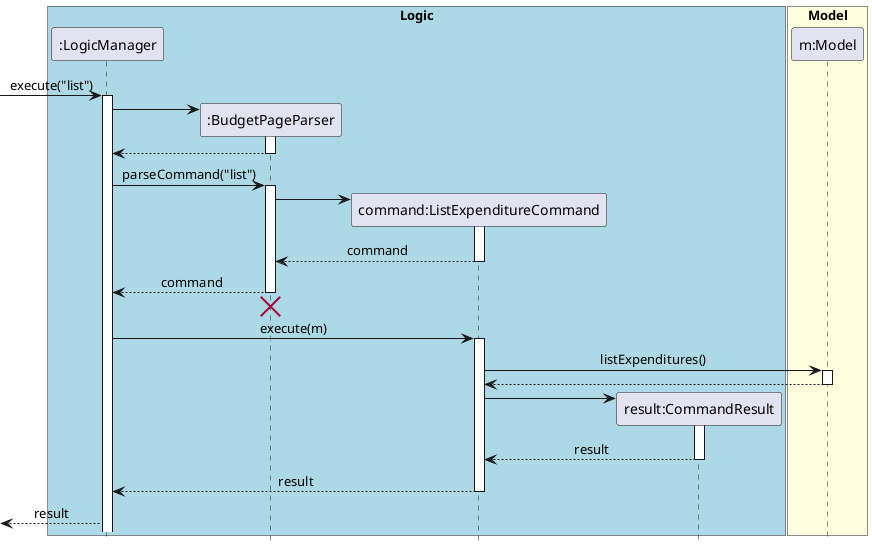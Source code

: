 @startuml
hide footbox
skinparam Sequence {
    MessageAlign center
}
box "Logic" #LightBlue
participant ":LogicManager" as LM
participant ":BudgetPageParser" as BPP
participant "command:ListExpenditureCommand" as LEC
participant "result:CommandResult" as CR
end box

box "Model" #LightYellow
participant "m:Model" as M
end box

[-> LM : execute("list")
activate LM

create BPP
LM -> BPP
activate BPP
LM <-- BPP
deactivate BPP

LM -> BPP : parseCommand("list")
activate BPP

create LEC
BPP -> LEC
activate LEC
BPP <-- LEC : command
deactivate LEC

LM <-- BPP : command
deactivate BPP
LM <-[hidden]- BPP
destroy BPP
LM -> LEC : execute(m)
activate LEC

LEC -> M : listExpenditures()
activate M
LEC <-- M
deactivate M

create CR
LEC -> CR
activate CR
LEC <-- CR : result
deactivate CR

LM <-- LEC : result
deactivate LEC
[<-- LM : result


@enduml
